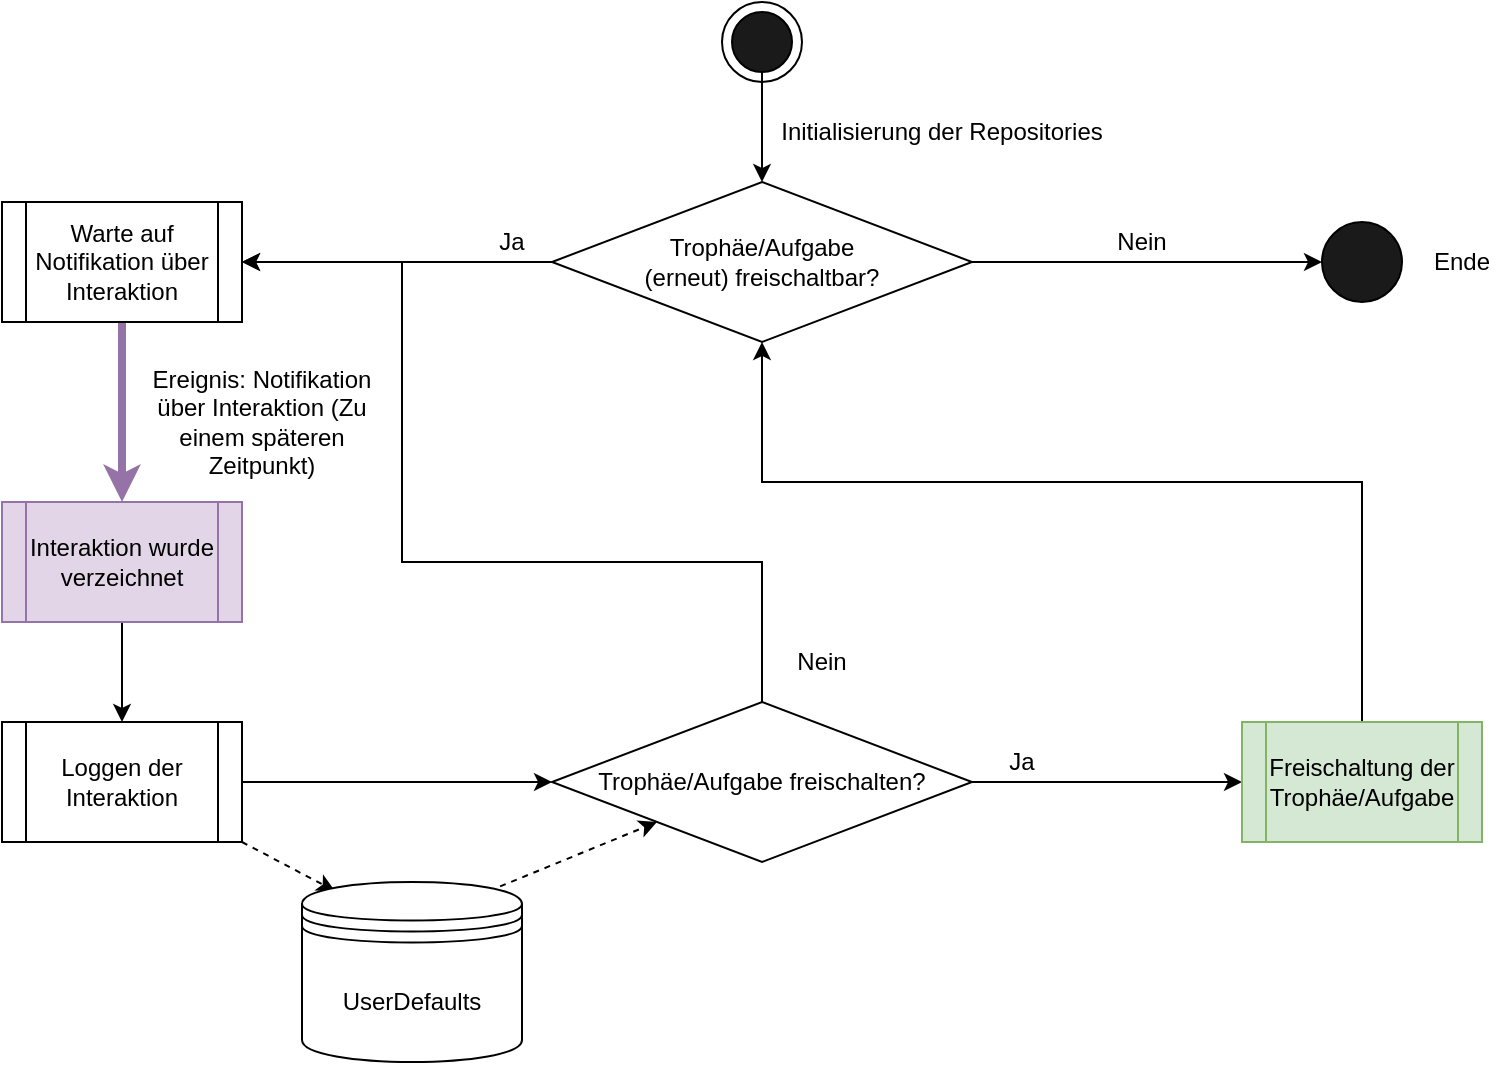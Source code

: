 <mxfile version="13.3.1" type="device"><diagram id="9LPdSZoGb5ckcYVEtIH4" name="Page-1"><mxGraphModel dx="946" dy="680" grid="1" gridSize="10" guides="1" tooltips="1" connect="1" arrows="1" fold="1" page="1" pageScale="1" pageWidth="1000" pageHeight="1000" math="0" shadow="0"><root><mxCell id="0"/><mxCell id="1" parent="0"/><mxCell id="uY0i5RgwCO3E1P36RjZ4-1" value="" style="ellipse;whiteSpace=wrap;html=1;aspect=fixed;" parent="1" vertex="1"><mxGeometry x="440" y="120" width="40" height="40" as="geometry"/></mxCell><mxCell id="uY0i5RgwCO3E1P36RjZ4-5" style="edgeStyle=orthogonalEdgeStyle;rounded=0;orthogonalLoop=1;jettySize=auto;html=1;entryX=0.5;entryY=0;entryDx=0;entryDy=0;" parent="1" source="uY0i5RgwCO3E1P36RjZ4-2" target="uY0i5RgwCO3E1P36RjZ4-4" edge="1"><mxGeometry relative="1" as="geometry"/></mxCell><mxCell id="uY0i5RgwCO3E1P36RjZ4-2" value="" style="ellipse;whiteSpace=wrap;html=1;aspect=fixed;fillColor=#1A1A1A;" parent="1" vertex="1"><mxGeometry x="445" y="125" width="30" height="30" as="geometry"/></mxCell><mxCell id="uY0i5RgwCO3E1P36RjZ4-7" style="edgeStyle=orthogonalEdgeStyle;rounded=0;orthogonalLoop=1;jettySize=auto;html=1;entryX=0;entryY=0.5;entryDx=0;entryDy=0;" parent="1" source="uY0i5RgwCO3E1P36RjZ4-4" target="uY0i5RgwCO3E1P36RjZ4-6" edge="1"><mxGeometry relative="1" as="geometry"/></mxCell><mxCell id="bQ0SEDllHdT_PE2sSFhz-18" style="edgeStyle=orthogonalEdgeStyle;rounded=0;orthogonalLoop=1;jettySize=auto;html=1;exitX=0;exitY=0.5;exitDx=0;exitDy=0;entryX=1;entryY=0.5;entryDx=0;entryDy=0;strokeWidth=1;" edge="1" parent="1" source="uY0i5RgwCO3E1P36RjZ4-4" target="bQ0SEDllHdT_PE2sSFhz-3"><mxGeometry relative="1" as="geometry"/></mxCell><mxCell id="uY0i5RgwCO3E1P36RjZ4-4" value="Trophäe/Aufgabe &lt;br&gt;(erneut) freischaltbar?" style="rhombus;whiteSpace=wrap;html=1;fillColor=#FFFFFF;" parent="1" vertex="1"><mxGeometry x="355" y="210" width="210" height="80" as="geometry"/></mxCell><mxCell id="uY0i5RgwCO3E1P36RjZ4-6" value="" style="ellipse;whiteSpace=wrap;html=1;aspect=fixed;fillColor=#1A1A1A;" parent="1" vertex="1"><mxGeometry x="740" y="230" width="40" height="40" as="geometry"/></mxCell><mxCell id="uY0i5RgwCO3E1P36RjZ4-8" value="Initialisierung der Repositories" style="text;html=1;strokeColor=none;fillColor=none;align=center;verticalAlign=middle;whiteSpace=wrap;rounded=0;" parent="1" vertex="1"><mxGeometry x="460" y="180" width="180" height="10" as="geometry"/></mxCell><mxCell id="bQ0SEDllHdT_PE2sSFhz-1" value="Nein" style="text;html=1;strokeColor=none;fillColor=none;align=center;verticalAlign=middle;whiteSpace=wrap;rounded=0;" vertex="1" parent="1"><mxGeometry x="630" y="230" width="40" height="20" as="geometry"/></mxCell><mxCell id="bQ0SEDllHdT_PE2sSFhz-2" value="Ende" style="text;html=1;strokeColor=none;fillColor=none;align=center;verticalAlign=middle;whiteSpace=wrap;rounded=0;" vertex="1" parent="1"><mxGeometry x="790" y="240" width="40" height="20" as="geometry"/></mxCell><mxCell id="bQ0SEDllHdT_PE2sSFhz-6" style="edgeStyle=orthogonalEdgeStyle;rounded=0;orthogonalLoop=1;jettySize=auto;html=1;entryX=0.5;entryY=0;entryDx=0;entryDy=0;strokeWidth=4;fillColor=#e1d5e7;strokeColor=#9673a6;" edge="1" parent="1" source="bQ0SEDllHdT_PE2sSFhz-3" target="bQ0SEDllHdT_PE2sSFhz-5"><mxGeometry relative="1" as="geometry"/></mxCell><mxCell id="bQ0SEDllHdT_PE2sSFhz-3" value="Warte auf Notifikation über Interaktion" style="shape=process;whiteSpace=wrap;html=1;backgroundOutline=1;" vertex="1" parent="1"><mxGeometry x="80" y="220" width="120" height="60" as="geometry"/></mxCell><mxCell id="bQ0SEDllHdT_PE2sSFhz-20" style="edgeStyle=orthogonalEdgeStyle;rounded=0;orthogonalLoop=1;jettySize=auto;html=1;entryX=0.5;entryY=0;entryDx=0;entryDy=0;strokeWidth=1;" edge="1" parent="1" source="bQ0SEDllHdT_PE2sSFhz-5" target="bQ0SEDllHdT_PE2sSFhz-19"><mxGeometry relative="1" as="geometry"/></mxCell><mxCell id="bQ0SEDllHdT_PE2sSFhz-5" value="Interaktion wurde verzeichnet" style="shape=process;whiteSpace=wrap;html=1;backgroundOutline=1;fillColor=#e1d5e7;strokeColor=#9673a6;" vertex="1" parent="1"><mxGeometry x="80" y="370" width="120" height="60" as="geometry"/></mxCell><mxCell id="bQ0SEDllHdT_PE2sSFhz-7" value="Ereignis: Notifikation über Interaktion (Zu einem späteren Zeitpunkt)" style="text;html=1;strokeColor=none;fillColor=none;align=center;verticalAlign=middle;whiteSpace=wrap;rounded=0;" vertex="1" parent="1"><mxGeometry x="150" y="320" width="120" height="20" as="geometry"/></mxCell><mxCell id="bQ0SEDllHdT_PE2sSFhz-10" style="edgeStyle=orthogonalEdgeStyle;rounded=0;orthogonalLoop=1;jettySize=auto;html=1;entryX=1;entryY=0.5;entryDx=0;entryDy=0;strokeWidth=1;" edge="1" parent="1" source="bQ0SEDllHdT_PE2sSFhz-8" target="bQ0SEDllHdT_PE2sSFhz-3"><mxGeometry relative="1" as="geometry"><Array as="points"><mxPoint x="460" y="400"/><mxPoint x="280" y="400"/><mxPoint x="280" y="250"/></Array></mxGeometry></mxCell><mxCell id="bQ0SEDllHdT_PE2sSFhz-15" style="edgeStyle=orthogonalEdgeStyle;rounded=0;orthogonalLoop=1;jettySize=auto;html=1;entryX=0;entryY=0.5;entryDx=0;entryDy=0;strokeWidth=1;" edge="1" parent="1" source="bQ0SEDllHdT_PE2sSFhz-8" target="bQ0SEDllHdT_PE2sSFhz-14"><mxGeometry relative="1" as="geometry"/></mxCell><mxCell id="bQ0SEDllHdT_PE2sSFhz-8" value="Trophäe/Aufgabe freischalten?" style="rhombus;whiteSpace=wrap;html=1;fillColor=#FFFFFF;" vertex="1" parent="1"><mxGeometry x="355" y="470" width="210" height="80" as="geometry"/></mxCell><mxCell id="bQ0SEDllHdT_PE2sSFhz-9" value="Ja" style="text;html=1;strokeColor=none;fillColor=none;align=center;verticalAlign=middle;whiteSpace=wrap;rounded=0;" vertex="1" parent="1"><mxGeometry x="315" y="230" width="40" height="20" as="geometry"/></mxCell><mxCell id="bQ0SEDllHdT_PE2sSFhz-12" value="Nein" style="text;html=1;strokeColor=none;fillColor=none;align=center;verticalAlign=middle;whiteSpace=wrap;rounded=0;" vertex="1" parent="1"><mxGeometry x="470" y="440" width="40" height="20" as="geometry"/></mxCell><mxCell id="bQ0SEDllHdT_PE2sSFhz-16" style="edgeStyle=orthogonalEdgeStyle;rounded=0;orthogonalLoop=1;jettySize=auto;html=1;entryX=0.5;entryY=1;entryDx=0;entryDy=0;strokeWidth=1;" edge="1" parent="1" source="bQ0SEDllHdT_PE2sSFhz-14" target="uY0i5RgwCO3E1P36RjZ4-4"><mxGeometry relative="1" as="geometry"><Array as="points"><mxPoint x="760" y="360"/><mxPoint x="460" y="360"/></Array></mxGeometry></mxCell><mxCell id="bQ0SEDllHdT_PE2sSFhz-14" value="Freischaltung der Trophäe/Aufgabe" style="shape=process;whiteSpace=wrap;html=1;backgroundOutline=1;fillColor=#d5e8d4;strokeColor=#82b366;" vertex="1" parent="1"><mxGeometry x="700" y="480" width="120" height="60" as="geometry"/></mxCell><mxCell id="bQ0SEDllHdT_PE2sSFhz-17" value="Ja" style="text;html=1;strokeColor=none;fillColor=none;align=center;verticalAlign=middle;whiteSpace=wrap;rounded=0;" vertex="1" parent="1"><mxGeometry x="570" y="490" width="40" height="20" as="geometry"/></mxCell><mxCell id="bQ0SEDllHdT_PE2sSFhz-24" style="edgeStyle=none;rounded=0;orthogonalLoop=1;jettySize=auto;html=1;exitX=1;exitY=1;exitDx=0;exitDy=0;entryX=0.15;entryY=0.05;entryDx=0;entryDy=0;entryPerimeter=0;dashed=1;startArrow=none;startFill=0;strokeWidth=1;" edge="1" parent="1" source="bQ0SEDllHdT_PE2sSFhz-19" target="bQ0SEDllHdT_PE2sSFhz-21"><mxGeometry relative="1" as="geometry"/></mxCell><mxCell id="bQ0SEDllHdT_PE2sSFhz-26" style="edgeStyle=none;rounded=0;orthogonalLoop=1;jettySize=auto;html=1;entryX=0;entryY=0.5;entryDx=0;entryDy=0;startArrow=none;startFill=0;strokeWidth=1;" edge="1" parent="1" source="bQ0SEDllHdT_PE2sSFhz-19" target="bQ0SEDllHdT_PE2sSFhz-8"><mxGeometry relative="1" as="geometry"/></mxCell><mxCell id="bQ0SEDllHdT_PE2sSFhz-19" value="Loggen der Interaktion" style="shape=process;whiteSpace=wrap;html=1;backgroundOutline=1;" vertex="1" parent="1"><mxGeometry x="80" y="480" width="120" height="60" as="geometry"/></mxCell><mxCell id="bQ0SEDllHdT_PE2sSFhz-27" style="edgeStyle=none;rounded=0;orthogonalLoop=1;jettySize=auto;html=1;exitX=0.85;exitY=0.05;exitDx=0;exitDy=0;exitPerimeter=0;entryX=0;entryY=1;entryDx=0;entryDy=0;startArrow=none;startFill=0;strokeWidth=1;dashed=1;" edge="1" parent="1" source="bQ0SEDllHdT_PE2sSFhz-21" target="bQ0SEDllHdT_PE2sSFhz-8"><mxGeometry relative="1" as="geometry"/></mxCell><mxCell id="bQ0SEDllHdT_PE2sSFhz-21" value="UserDefaults" style="shape=datastore;whiteSpace=wrap;html=1;" vertex="1" parent="1"><mxGeometry x="230" y="560" width="110" height="90" as="geometry"/></mxCell></root></mxGraphModel></diagram></mxfile>